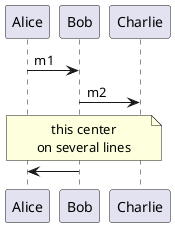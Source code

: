 {
  "sha1": "8hz71jvyv1uknok4jjq1j0do6f05vr5",
  "insertion": {
    "when": "2024-05-30T20:48:21.426Z",
    "url": "https://github.com/plantuml/plantuml/issues/134",
    "user": "plantuml@gmail.com"
  }
}
@startuml
!pragma teoz true
skinparam noteTextAlignment center
Alice->Bob:m1
Bob->Charlie:m2
note across
this center
on several lines
end note
Bob->Alice
@enduml
